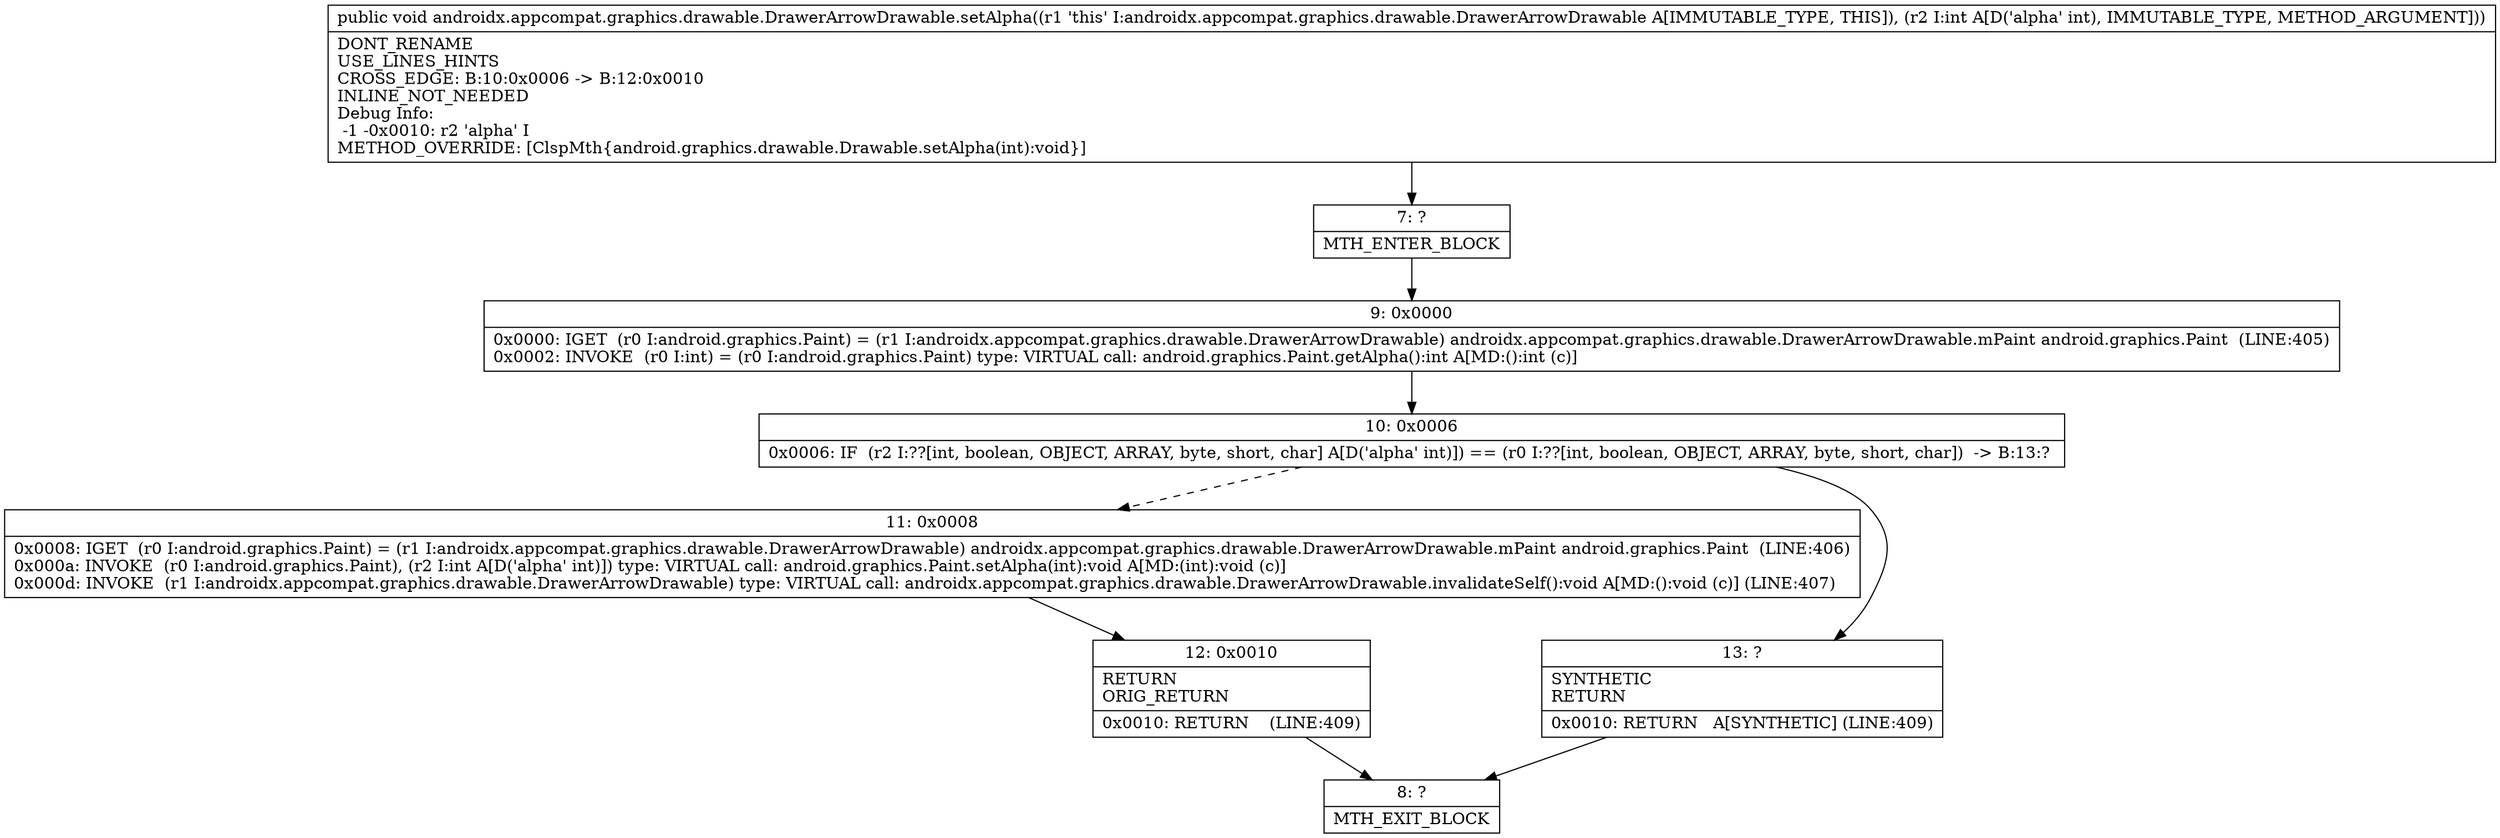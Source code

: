 digraph "CFG forandroidx.appcompat.graphics.drawable.DrawerArrowDrawable.setAlpha(I)V" {
Node_7 [shape=record,label="{7\:\ ?|MTH_ENTER_BLOCK\l}"];
Node_9 [shape=record,label="{9\:\ 0x0000|0x0000: IGET  (r0 I:android.graphics.Paint) = (r1 I:androidx.appcompat.graphics.drawable.DrawerArrowDrawable) androidx.appcompat.graphics.drawable.DrawerArrowDrawable.mPaint android.graphics.Paint  (LINE:405)\l0x0002: INVOKE  (r0 I:int) = (r0 I:android.graphics.Paint) type: VIRTUAL call: android.graphics.Paint.getAlpha():int A[MD:():int (c)]\l}"];
Node_10 [shape=record,label="{10\:\ 0x0006|0x0006: IF  (r2 I:??[int, boolean, OBJECT, ARRAY, byte, short, char] A[D('alpha' int)]) == (r0 I:??[int, boolean, OBJECT, ARRAY, byte, short, char])  \-\> B:13:? \l}"];
Node_11 [shape=record,label="{11\:\ 0x0008|0x0008: IGET  (r0 I:android.graphics.Paint) = (r1 I:androidx.appcompat.graphics.drawable.DrawerArrowDrawable) androidx.appcompat.graphics.drawable.DrawerArrowDrawable.mPaint android.graphics.Paint  (LINE:406)\l0x000a: INVOKE  (r0 I:android.graphics.Paint), (r2 I:int A[D('alpha' int)]) type: VIRTUAL call: android.graphics.Paint.setAlpha(int):void A[MD:(int):void (c)]\l0x000d: INVOKE  (r1 I:androidx.appcompat.graphics.drawable.DrawerArrowDrawable) type: VIRTUAL call: androidx.appcompat.graphics.drawable.DrawerArrowDrawable.invalidateSelf():void A[MD:():void (c)] (LINE:407)\l}"];
Node_12 [shape=record,label="{12\:\ 0x0010|RETURN\lORIG_RETURN\l|0x0010: RETURN    (LINE:409)\l}"];
Node_8 [shape=record,label="{8\:\ ?|MTH_EXIT_BLOCK\l}"];
Node_13 [shape=record,label="{13\:\ ?|SYNTHETIC\lRETURN\l|0x0010: RETURN   A[SYNTHETIC] (LINE:409)\l}"];
MethodNode[shape=record,label="{public void androidx.appcompat.graphics.drawable.DrawerArrowDrawable.setAlpha((r1 'this' I:androidx.appcompat.graphics.drawable.DrawerArrowDrawable A[IMMUTABLE_TYPE, THIS]), (r2 I:int A[D('alpha' int), IMMUTABLE_TYPE, METHOD_ARGUMENT]))  | DONT_RENAME\lUSE_LINES_HINTS\lCROSS_EDGE: B:10:0x0006 \-\> B:12:0x0010\lINLINE_NOT_NEEDED\lDebug Info:\l  \-1 \-0x0010: r2 'alpha' I\lMETHOD_OVERRIDE: [ClspMth\{android.graphics.drawable.Drawable.setAlpha(int):void\}]\l}"];
MethodNode -> Node_7;Node_7 -> Node_9;
Node_9 -> Node_10;
Node_10 -> Node_11[style=dashed];
Node_10 -> Node_13;
Node_11 -> Node_12;
Node_12 -> Node_8;
Node_13 -> Node_8;
}

